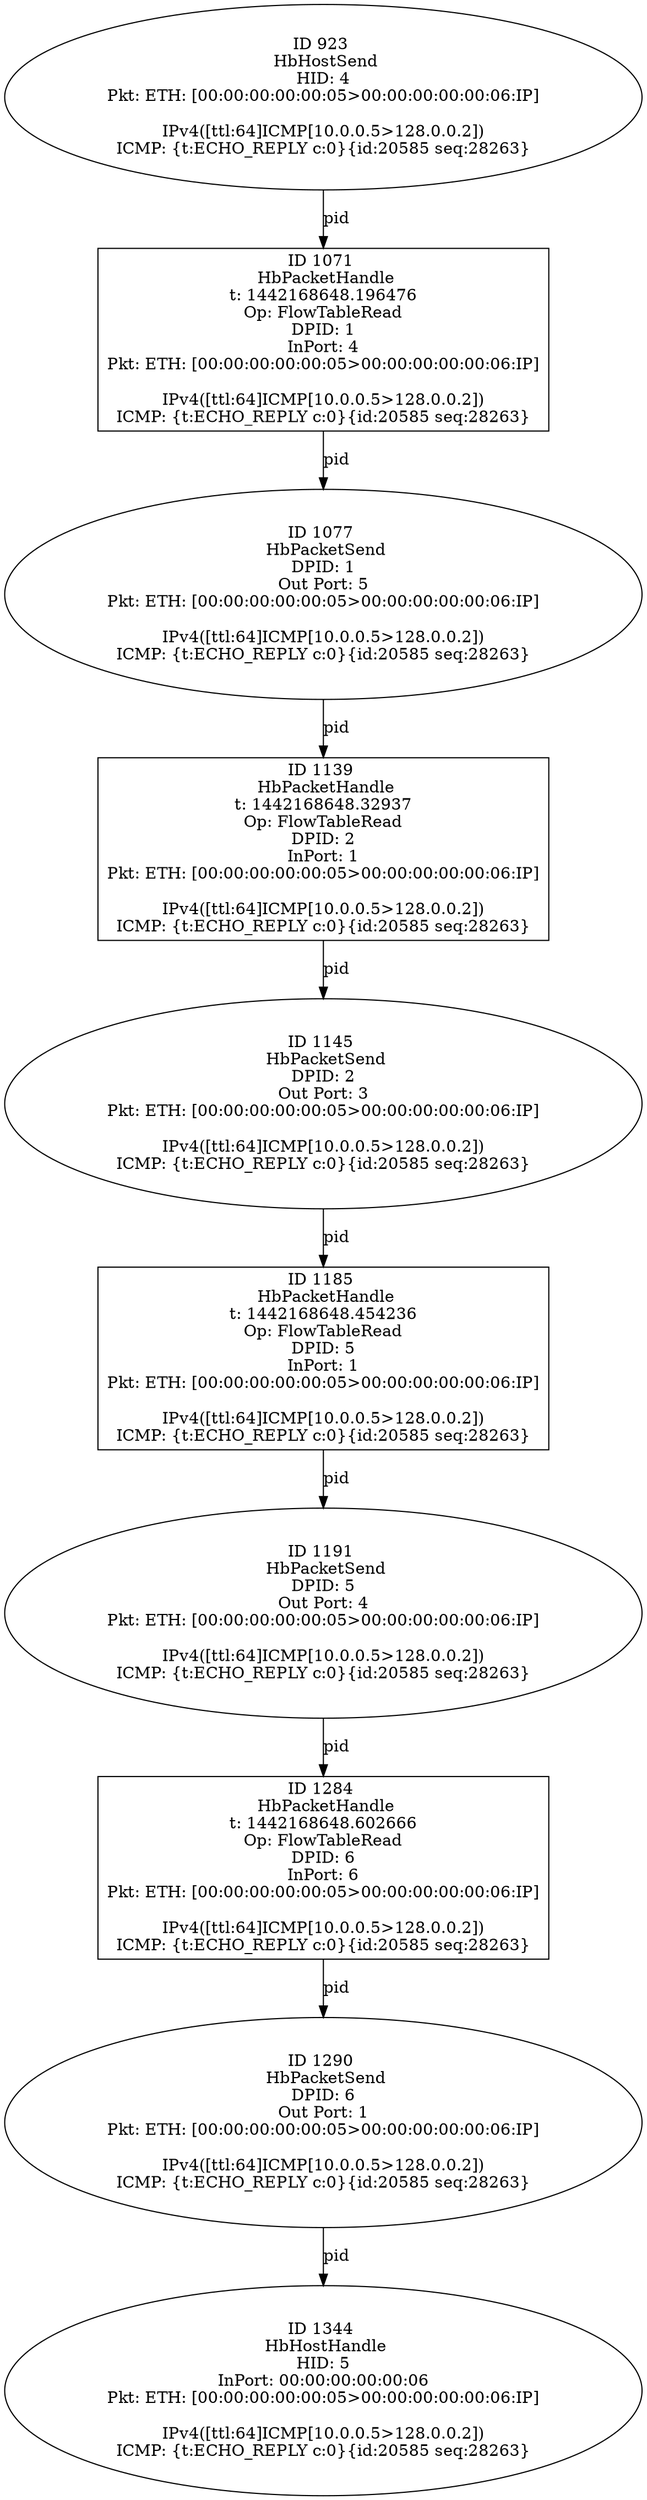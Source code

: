 strict digraph G {
1344 [shape=oval, event=<hb_events.HbHostHandle object at 0x10a477950>, label="ID 1344 
 HbHostHandle
HID: 5
InPort: 00:00:00:00:00:06
Pkt: ETH: [00:00:00:00:00:05>00:00:00:00:00:06:IP]

IPv4([ttl:64]ICMP[10.0.0.5>128.0.0.2])
ICMP: {t:ECHO_REPLY c:0}{id:20585 seq:28263}"];
1185 [shape=box, event=<hb_events.HbPacketHandle object at 0x10a4fcbd0>, label="ID 1185 
 HbPacketHandle
t: 1442168648.454236
Op: FlowTableRead
DPID: 5
InPort: 1
Pkt: ETH: [00:00:00:00:00:05>00:00:00:00:00:06:IP]

IPv4([ttl:64]ICMP[10.0.0.5>128.0.0.2])
ICMP: {t:ECHO_REPLY c:0}{id:20585 seq:28263}"];
1284 [shape=box, event=<hb_events.HbPacketHandle object at 0x10a558410>, label="ID 1284 
 HbPacketHandle
t: 1442168648.602666
Op: FlowTableRead
DPID: 6
InPort: 6
Pkt: ETH: [00:00:00:00:00:05>00:00:00:00:00:06:IP]

IPv4([ttl:64]ICMP[10.0.0.5>128.0.0.2])
ICMP: {t:ECHO_REPLY c:0}{id:20585 seq:28263}"];
1191 [shape=oval, event=<hb_events.HbPacketSend object at 0x10a50da50>, label="ID 1191 
 HbPacketSend
DPID: 5
Out Port: 4
Pkt: ETH: [00:00:00:00:00:05>00:00:00:00:00:06:IP]

IPv4([ttl:64]ICMP[10.0.0.5>128.0.0.2])
ICMP: {t:ECHO_REPLY c:0}{id:20585 seq:28263}"];
1290 [shape=oval, event=<hb_events.HbPacketSend object at 0x10a558850>, label="ID 1290 
 HbPacketSend
DPID: 6
Out Port: 1
Pkt: ETH: [00:00:00:00:00:05>00:00:00:00:00:06:IP]

IPv4([ttl:64]ICMP[10.0.0.5>128.0.0.2])
ICMP: {t:ECHO_REPLY c:0}{id:20585 seq:28263}"];
1071 [shape=box, event=<hb_events.HbPacketHandle object at 0x10a377050>, label="ID 1071 
 HbPacketHandle
t: 1442168648.196476
Op: FlowTableRead
DPID: 1
InPort: 4
Pkt: ETH: [00:00:00:00:00:05>00:00:00:00:00:06:IP]

IPv4([ttl:64]ICMP[10.0.0.5>128.0.0.2])
ICMP: {t:ECHO_REPLY c:0}{id:20585 seq:28263}"];
1139 [shape=box, event=<hb_events.HbPacketHandle object at 0x10a39bc90>, label="ID 1139 
 HbPacketHandle
t: 1442168648.32937
Op: FlowTableRead
DPID: 2
InPort: 1
Pkt: ETH: [00:00:00:00:00:05>00:00:00:00:00:06:IP]

IPv4([ttl:64]ICMP[10.0.0.5>128.0.0.2])
ICMP: {t:ECHO_REPLY c:0}{id:20585 seq:28263}"];
1077 [shape=oval, event=<hb_events.HbPacketSend object at 0x10a445e10>, label="ID 1077 
 HbPacketSend
DPID: 1
Out Port: 5
Pkt: ETH: [00:00:00:00:00:05>00:00:00:00:00:06:IP]

IPv4([ttl:64]ICMP[10.0.0.5>128.0.0.2])
ICMP: {t:ECHO_REPLY c:0}{id:20585 seq:28263}"];
1145 [shape=oval, event=<hb_events.HbPacketSend object at 0x10a3a0090>, label="ID 1145 
 HbPacketSend
DPID: 2
Out Port: 3
Pkt: ETH: [00:00:00:00:00:05>00:00:00:00:00:06:IP]

IPv4([ttl:64]ICMP[10.0.0.5>128.0.0.2])
ICMP: {t:ECHO_REPLY c:0}{id:20585 seq:28263}"];
923 [shape=oval, event=<hb_events.HbHostSend object at 0x10a307410>, label="ID 923 
 HbHostSend
HID: 4
Pkt: ETH: [00:00:00:00:00:05>00:00:00:00:00:06:IP]

IPv4([ttl:64]ICMP[10.0.0.5>128.0.0.2])
ICMP: {t:ECHO_REPLY c:0}{id:20585 seq:28263}"];
1185 -> 1191  [rel=pid, label=pid];
1284 -> 1290  [rel=pid, label=pid];
1191 -> 1284  [rel=pid, label=pid];
1290 -> 1344  [rel=pid, label=pid];
1071 -> 1077  [rel=pid, label=pid];
1139 -> 1145  [rel=pid, label=pid];
1077 -> 1139  [rel=pid, label=pid];
1145 -> 1185  [rel=pid, label=pid];
923 -> 1071  [rel=pid, label=pid];
}
